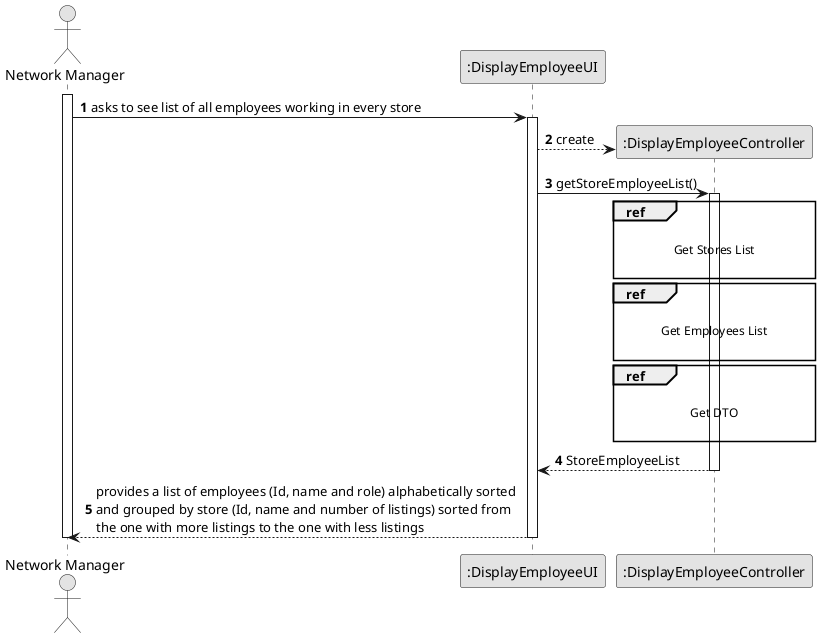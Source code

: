 @startuml
skinparam monochrome true
skinparam packageStyle rectangle
skinparam shadowing false

autonumber

'hide footbox
actor "Network Manager" as Manager
participant ":DisplayEmployeeUI" as DisplayEmployeeUI
participant ":DisplayEmployeeController" as DisplayEmployeeController

activate Manager

    Manager -> DisplayEmployeeUI : asks to see list of all employees working in every store
    activate DisplayEmployeeUI

    create DisplayEmployeeController
    DisplayEmployeeUI --> DisplayEmployeeController** : create
    
    DisplayEmployeeUI -> DisplayEmployeeController : getStoreEmployeeList()
        activate DisplayEmployeeController

        ref over DisplayEmployeeController

            Get Stores List

        end ref

        ref over DisplayEmployeeController

            Get Employees List

        end ref

        ref over DisplayEmployeeController

            Get DTO

        end ref

        DisplayEmployeeController --> DisplayEmployeeUI : StoreEmployeeList
        deactivate DisplayEmployeeController

    DisplayEmployeeUI --> Manager : provides a list of employees (Id, name and role) alphabetically sorted\nand grouped by store (Id, name and number of listings) sorted from \nthe one with more listings to the one with less listings  
    deactivate DisplayEmployeeUI

    deactivate DisplayEmployeeController

deactivate Manager

@enduml